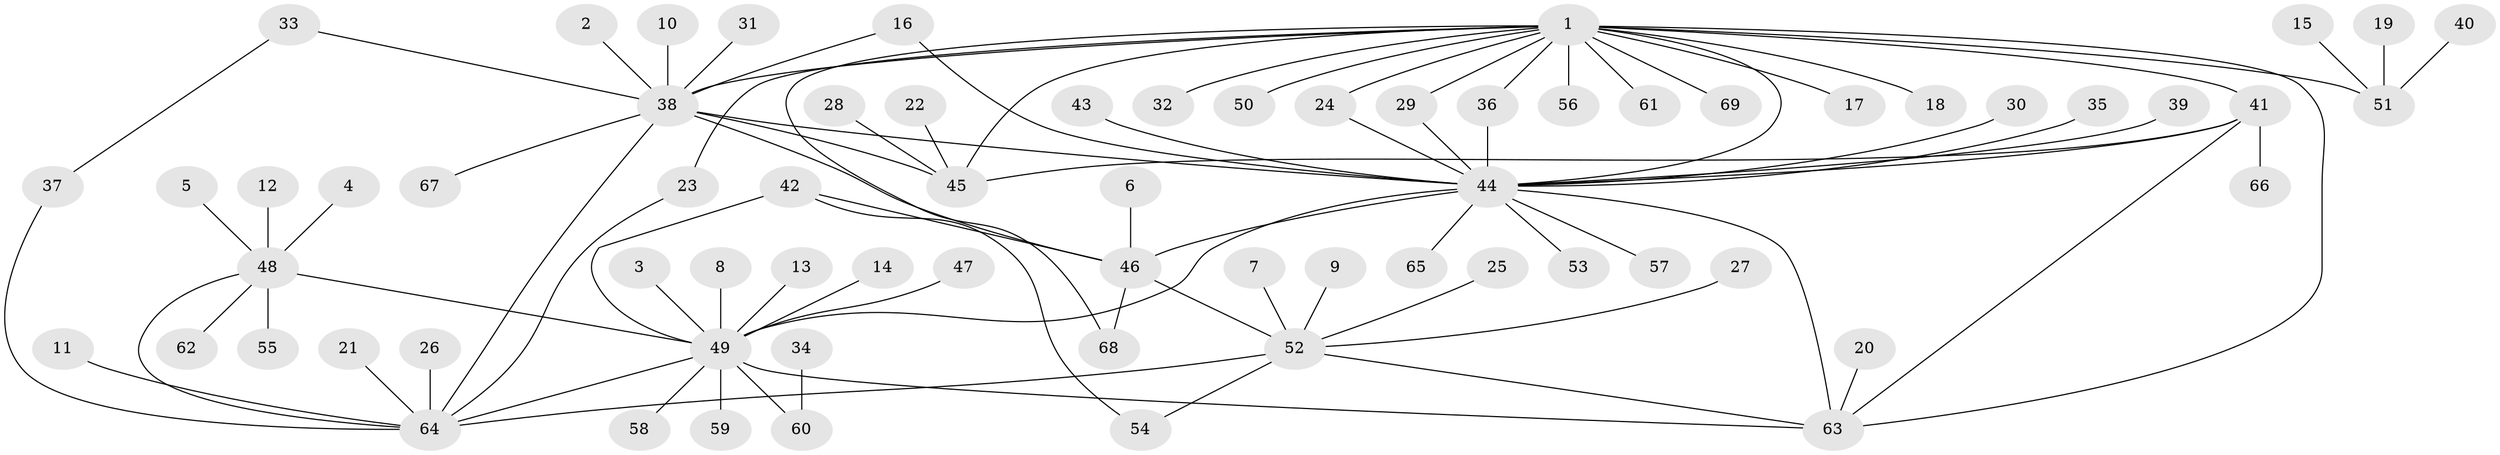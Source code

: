 // original degree distribution, {16: 0.014598540145985401, 5: 0.029197080291970802, 13: 0.0072992700729927005, 10: 0.0072992700729927005, 2: 0.21897810218978103, 8: 0.029197080291970802, 3: 0.10218978102189781, 6: 0.0072992700729927005, 7: 0.014598540145985401, 1: 0.5328467153284672, 4: 0.0364963503649635}
// Generated by graph-tools (version 1.1) at 2025/25/03/09/25 03:25:57]
// undirected, 69 vertices, 89 edges
graph export_dot {
graph [start="1"]
  node [color=gray90,style=filled];
  1;
  2;
  3;
  4;
  5;
  6;
  7;
  8;
  9;
  10;
  11;
  12;
  13;
  14;
  15;
  16;
  17;
  18;
  19;
  20;
  21;
  22;
  23;
  24;
  25;
  26;
  27;
  28;
  29;
  30;
  31;
  32;
  33;
  34;
  35;
  36;
  37;
  38;
  39;
  40;
  41;
  42;
  43;
  44;
  45;
  46;
  47;
  48;
  49;
  50;
  51;
  52;
  53;
  54;
  55;
  56;
  57;
  58;
  59;
  60;
  61;
  62;
  63;
  64;
  65;
  66;
  67;
  68;
  69;
  1 -- 17 [weight=1.0];
  1 -- 18 [weight=1.0];
  1 -- 23 [weight=1.0];
  1 -- 24 [weight=1.0];
  1 -- 29 [weight=1.0];
  1 -- 32 [weight=1.0];
  1 -- 36 [weight=1.0];
  1 -- 38 [weight=1.0];
  1 -- 41 [weight=1.0];
  1 -- 44 [weight=1.0];
  1 -- 45 [weight=1.0];
  1 -- 50 [weight=1.0];
  1 -- 51 [weight=2.0];
  1 -- 56 [weight=1.0];
  1 -- 61 [weight=1.0];
  1 -- 63 [weight=1.0];
  1 -- 68 [weight=1.0];
  1 -- 69 [weight=1.0];
  2 -- 38 [weight=1.0];
  3 -- 49 [weight=1.0];
  4 -- 48 [weight=1.0];
  5 -- 48 [weight=1.0];
  6 -- 46 [weight=1.0];
  7 -- 52 [weight=1.0];
  8 -- 49 [weight=1.0];
  9 -- 52 [weight=1.0];
  10 -- 38 [weight=1.0];
  11 -- 64 [weight=1.0];
  12 -- 48 [weight=1.0];
  13 -- 49 [weight=1.0];
  14 -- 49 [weight=1.0];
  15 -- 51 [weight=1.0];
  16 -- 38 [weight=1.0];
  16 -- 44 [weight=1.0];
  19 -- 51 [weight=1.0];
  20 -- 63 [weight=1.0];
  21 -- 64 [weight=1.0];
  22 -- 45 [weight=1.0];
  23 -- 64 [weight=1.0];
  24 -- 44 [weight=1.0];
  25 -- 52 [weight=1.0];
  26 -- 64 [weight=1.0];
  27 -- 52 [weight=1.0];
  28 -- 45 [weight=1.0];
  29 -- 44 [weight=1.0];
  30 -- 44 [weight=1.0];
  31 -- 38 [weight=1.0];
  33 -- 37 [weight=1.0];
  33 -- 38 [weight=1.0];
  34 -- 60 [weight=1.0];
  35 -- 44 [weight=1.0];
  36 -- 44 [weight=1.0];
  37 -- 64 [weight=1.0];
  38 -- 44 [weight=1.0];
  38 -- 45 [weight=1.0];
  38 -- 46 [weight=1.0];
  38 -- 64 [weight=1.0];
  38 -- 67 [weight=1.0];
  39 -- 44 [weight=1.0];
  40 -- 51 [weight=1.0];
  41 -- 44 [weight=1.0];
  41 -- 45 [weight=1.0];
  41 -- 63 [weight=1.0];
  41 -- 66 [weight=1.0];
  42 -- 46 [weight=1.0];
  42 -- 49 [weight=1.0];
  42 -- 54 [weight=1.0];
  43 -- 44 [weight=1.0];
  44 -- 46 [weight=1.0];
  44 -- 49 [weight=1.0];
  44 -- 53 [weight=1.0];
  44 -- 57 [weight=1.0];
  44 -- 63 [weight=1.0];
  44 -- 65 [weight=1.0];
  46 -- 52 [weight=1.0];
  46 -- 68 [weight=1.0];
  47 -- 49 [weight=1.0];
  48 -- 49 [weight=2.0];
  48 -- 55 [weight=1.0];
  48 -- 62 [weight=1.0];
  48 -- 64 [weight=1.0];
  49 -- 58 [weight=1.0];
  49 -- 59 [weight=1.0];
  49 -- 60 [weight=1.0];
  49 -- 63 [weight=1.0];
  49 -- 64 [weight=1.0];
  52 -- 54 [weight=1.0];
  52 -- 63 [weight=1.0];
  52 -- 64 [weight=1.0];
}
